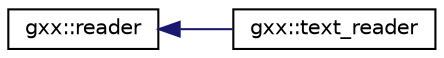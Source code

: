 digraph "Graphical Class Hierarchy"
{
  edge [fontname="Helvetica",fontsize="10",labelfontname="Helvetica",labelfontsize="10"];
  node [fontname="Helvetica",fontsize="10",shape=record];
  rankdir="LR";
  Node1 [label="gxx::reader",height=0.2,width=0.4,color="black", fillcolor="white", style="filled",URL="$classgxx_1_1reader.html"];
  Node1 -> Node2 [dir="back",color="midnightblue",fontsize="10",style="solid",fontname="Helvetica"];
  Node2 [label="gxx::text_reader",height=0.2,width=0.4,color="black", fillcolor="white", style="filled",URL="$classgxx_1_1text__reader.html"];
}
